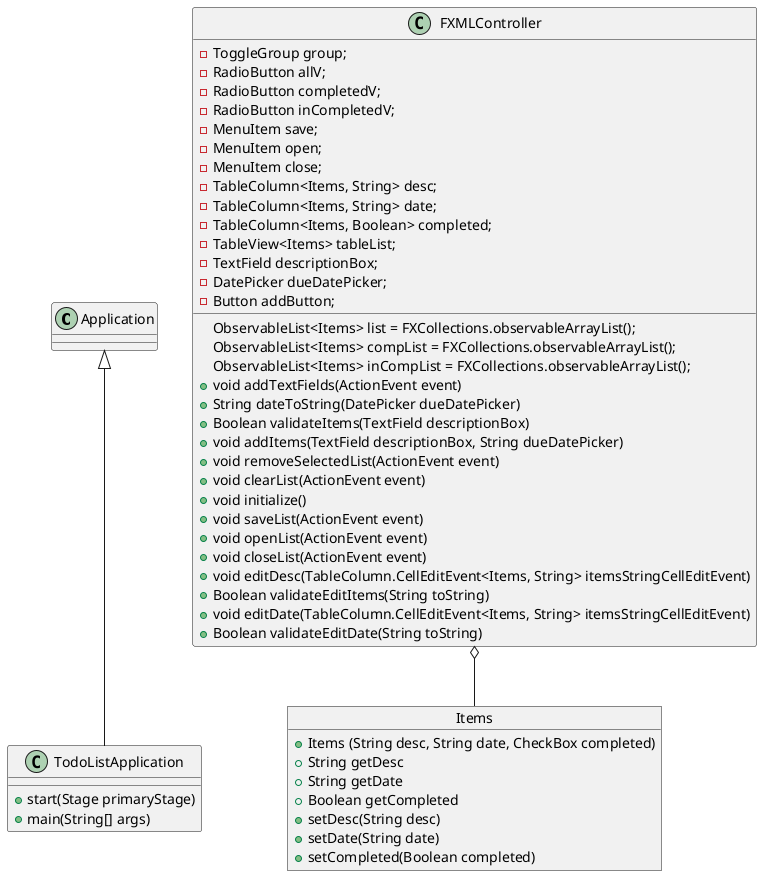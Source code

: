 @startuml

Class Application
class TodoListApplication {
    +start(Stage primaryStage)
    +main(String[] args)
}
Object Items {
    +Items (String desc, String date, CheckBox completed)

    +String getDesc
    +String getDate
    +Boolean getCompleted
    +setDesc(String desc)
    +setDate(String date)
    +setCompleted(Boolean completed)
}
class FXMLController {
    -ToggleGroup group;
    -RadioButton allV;
    -RadioButton completedV;
    -RadioButton inCompletedV;
    -MenuItem save;
    -MenuItem open;
    -MenuItem close;
    -TableColumn<Items, String> desc;
    -TableColumn<Items, String> date;
    -TableColumn<Items, Boolean> completed;
    -TableView<Items> tableList;
    -TextField descriptionBox;
    -DatePicker dueDatePicker;
    -Button addButton;
     ObservableList<Items> list = FXCollections.observableArrayList();
     ObservableList<Items> compList = FXCollections.observableArrayList();
     ObservableList<Items> inCompList = FXCollections.observableArrayList();
     +void addTextFields(ActionEvent event)
     +String dateToString(DatePicker dueDatePicker)
     +Boolean validateItems(TextField descriptionBox)
     +void addItems(TextField descriptionBox, String dueDatePicker)
     +void removeSelectedList(ActionEvent event)
     +void clearList(ActionEvent event)
     +void initialize()
     +void saveList(ActionEvent event)
     +void openList(ActionEvent event)
     +void closeList(ActionEvent event)
     +void editDesc(TableColumn.CellEditEvent<Items, String> itemsStringCellEditEvent)
     +Boolean validateEditItems(String toString)
     +void editDate(TableColumn.CellEditEvent<Items, String> itemsStringCellEditEvent)
     +Boolean validateEditDate(String toString)

}

Application <|-- TodoListApplication
FXMLController o-- Items
@enduml